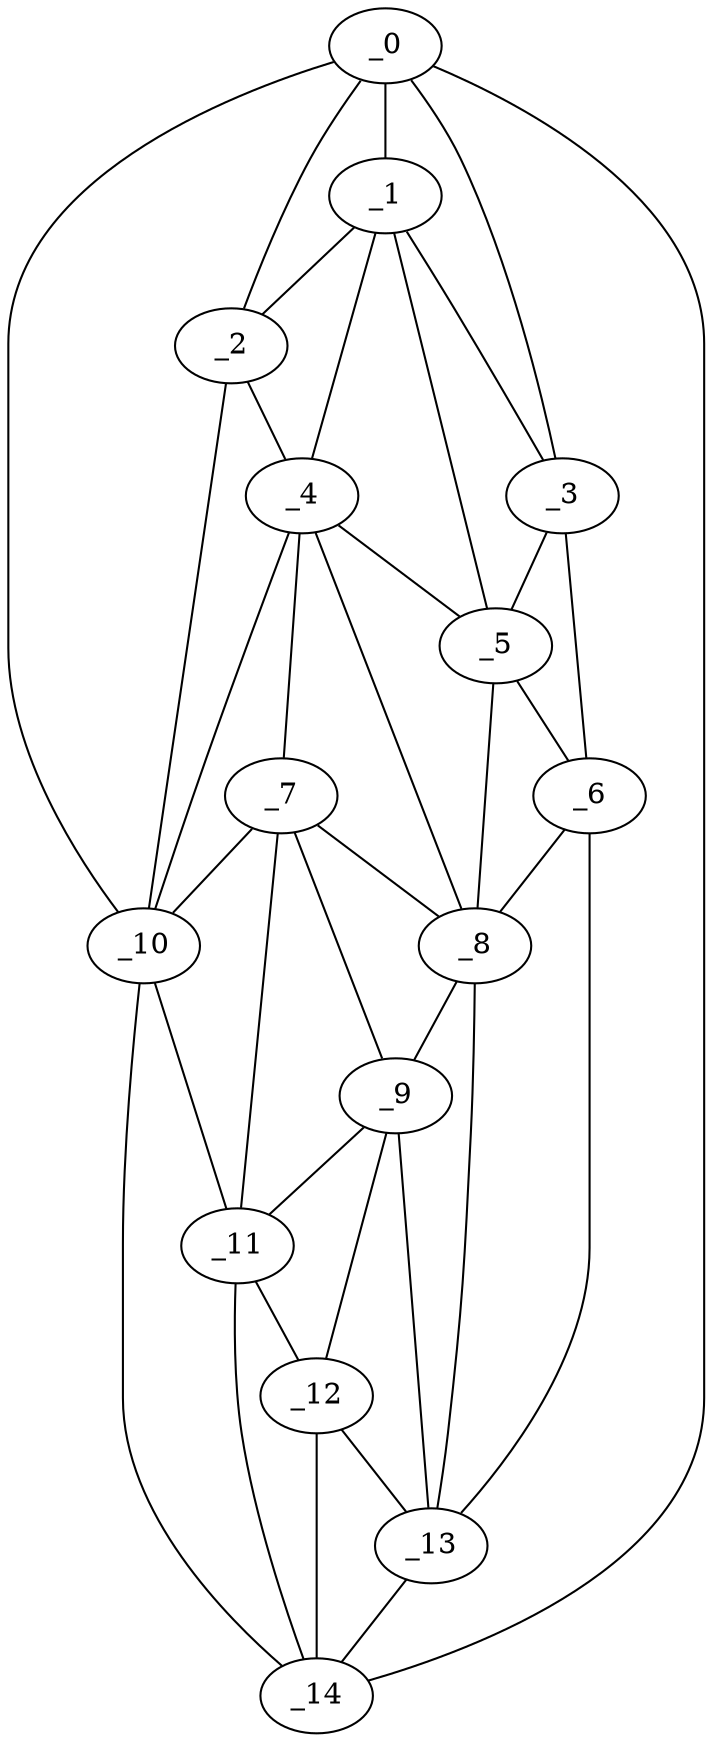 graph "obj86__315.gxl" {
	_0	 [x=26,
		y=11];
	_1	 [x=54,
		y=58];
	_0 -- _1	 [valence=2];
	_2	 [x=55,
		y=51];
	_0 -- _2	 [valence=1];
	_3	 [x=59,
		y=72];
	_0 -- _3	 [valence=1];
	_10	 [x=83,
		y=22];
	_0 -- _10	 [valence=1];
	_14	 [x=100,
		y=14];
	_0 -- _14	 [valence=1];
	_1 -- _2	 [valence=2];
	_1 -- _3	 [valence=2];
	_4	 [x=67,
		y=50];
	_1 -- _4	 [valence=1];
	_5	 [x=68,
		y=65];
	_1 -- _5	 [valence=2];
	_2 -- _4	 [valence=1];
	_2 -- _10	 [valence=2];
	_3 -- _5	 [valence=1];
	_6	 [x=71,
		y=71];
	_3 -- _6	 [valence=1];
	_4 -- _5	 [valence=2];
	_7	 [x=75,
		y=51];
	_4 -- _7	 [valence=2];
	_8	 [x=77,
		y=59];
	_4 -- _8	 [valence=2];
	_4 -- _10	 [valence=2];
	_5 -- _6	 [valence=2];
	_5 -- _8	 [valence=2];
	_6 -- _8	 [valence=1];
	_13	 [x=98,
		y=56];
	_6 -- _13	 [valence=1];
	_7 -- _8	 [valence=1];
	_9	 [x=81,
		y=50];
	_7 -- _9	 [valence=2];
	_7 -- _10	 [valence=1];
	_11	 [x=89,
		y=39];
	_7 -- _11	 [valence=1];
	_8 -- _9	 [valence=2];
	_8 -- _13	 [valence=2];
	_9 -- _11	 [valence=2];
	_12	 [x=98,
		y=48];
	_9 -- _12	 [valence=2];
	_9 -- _13	 [valence=1];
	_10 -- _11	 [valence=2];
	_10 -- _14	 [valence=2];
	_11 -- _12	 [valence=1];
	_11 -- _14	 [valence=1];
	_12 -- _13	 [valence=1];
	_12 -- _14	 [valence=2];
	_13 -- _14	 [valence=1];
}
